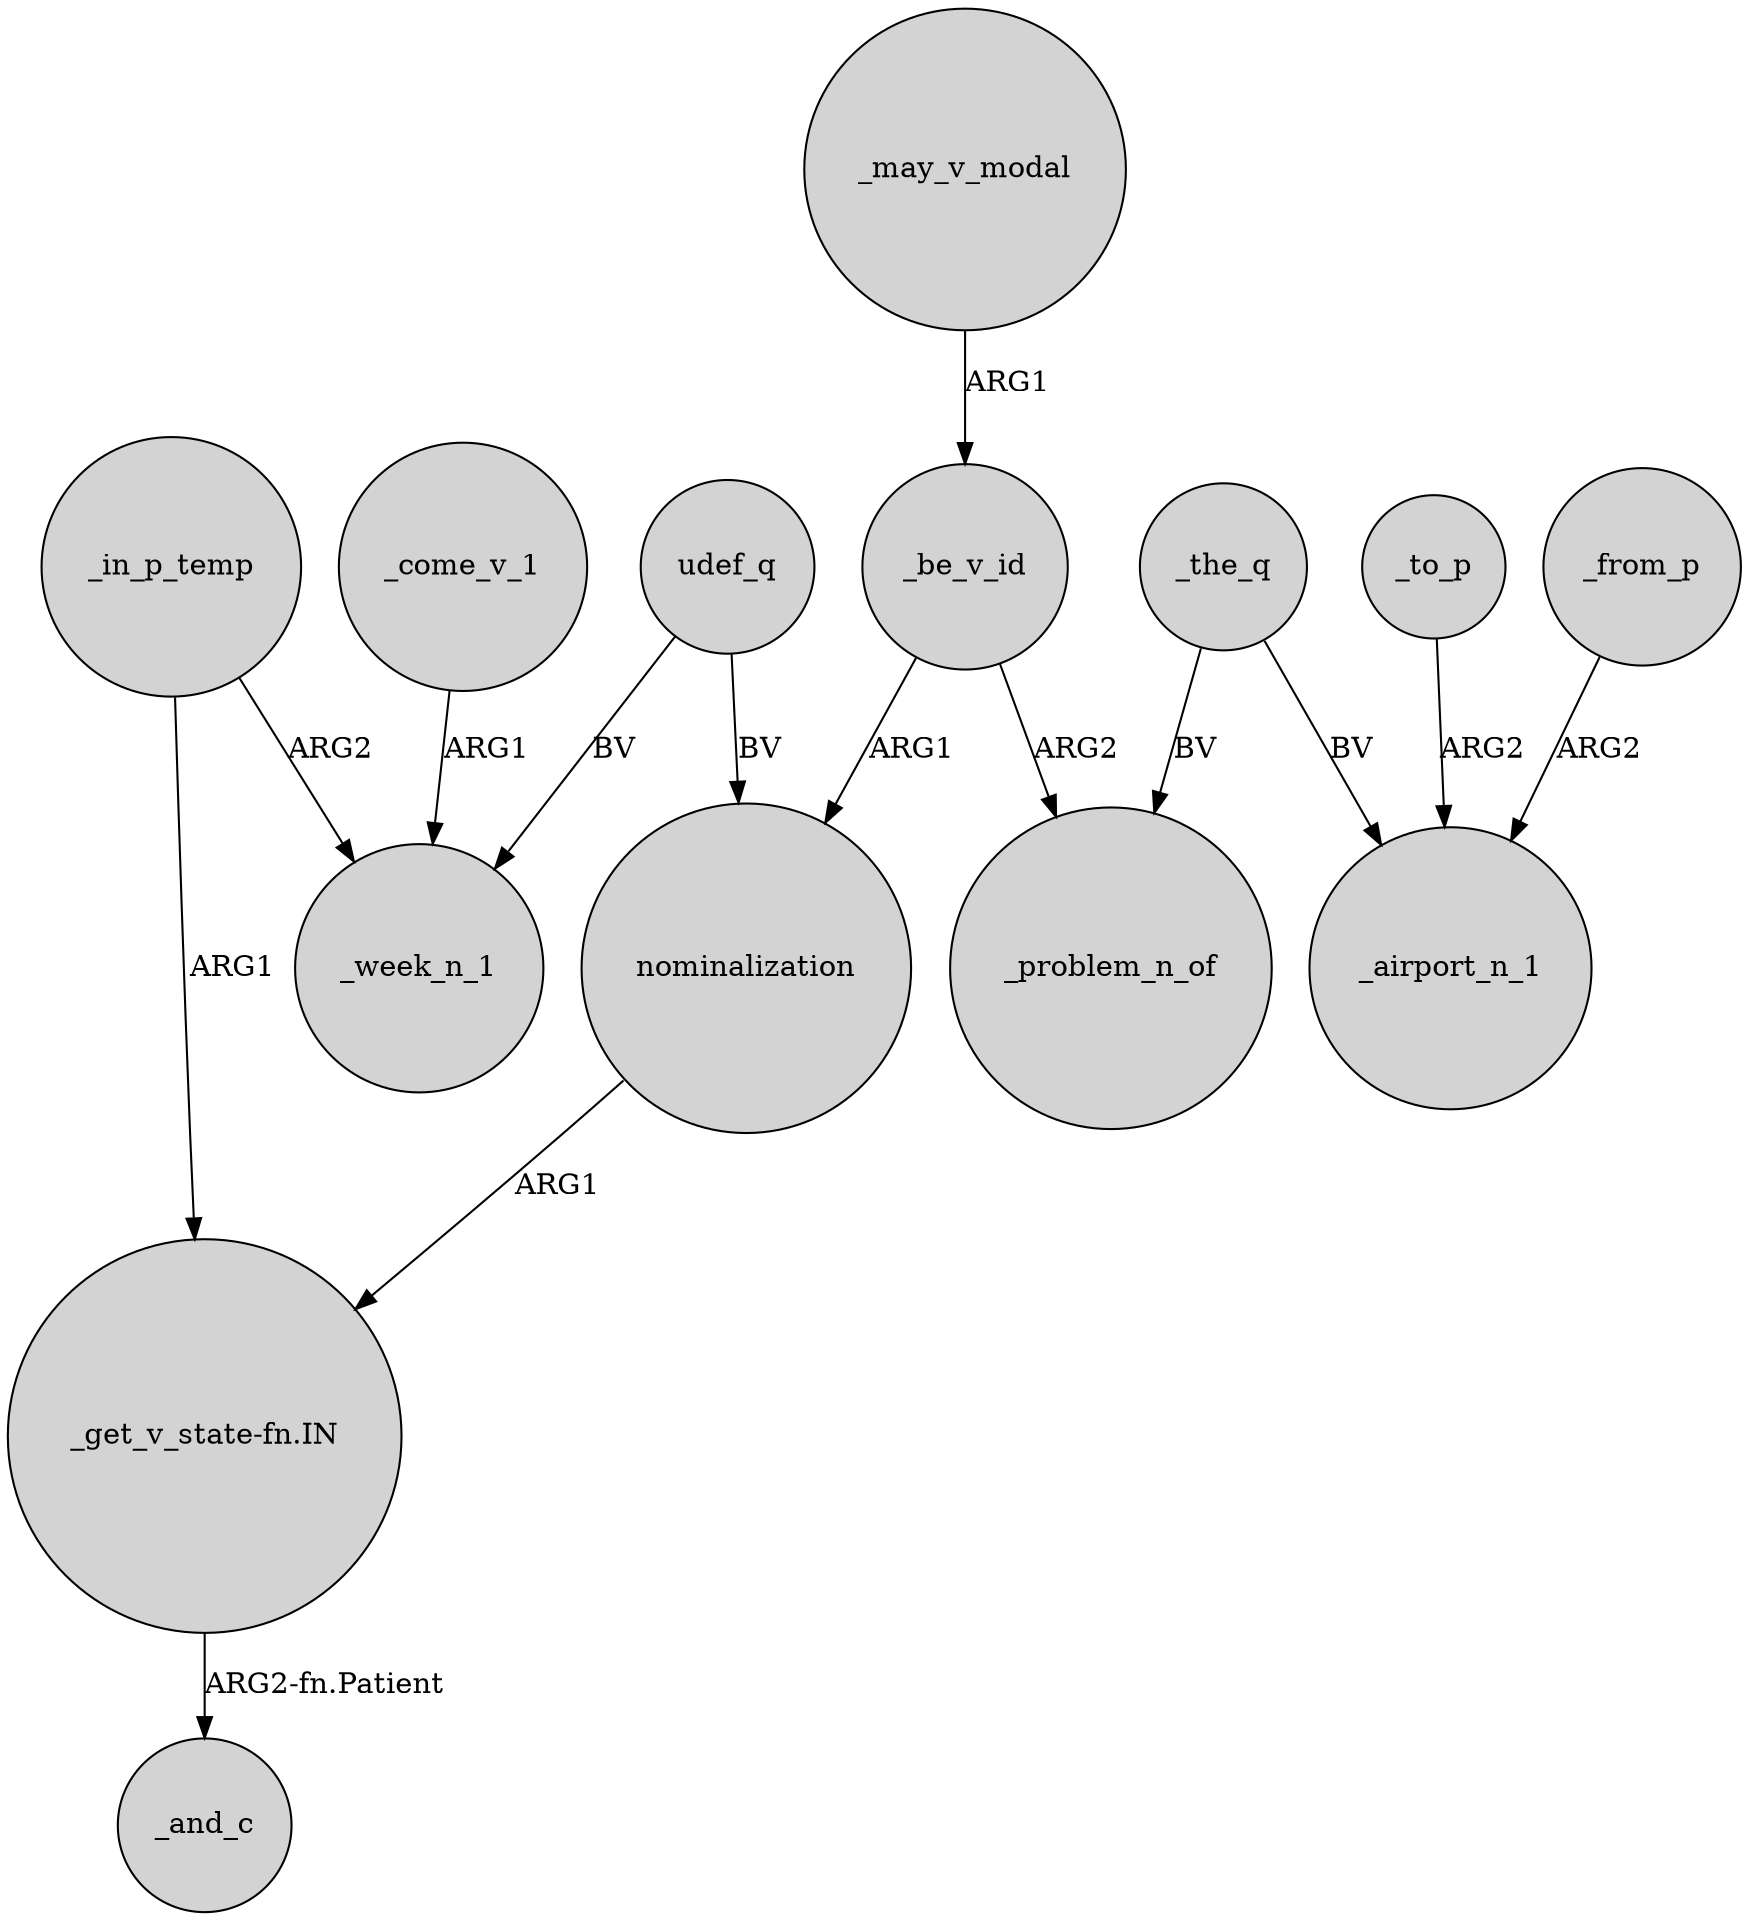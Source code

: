 digraph {
	node [shape=circle style=filled]
	_be_v_id -> nominalization [label=ARG1]
	_from_p -> _airport_n_1 [label=ARG2]
	_in_p_temp -> _week_n_1 [label=ARG2]
	"_get_v_state-fn.IN" -> _and_c [label="ARG2-fn.Patient"]
	_come_v_1 -> _week_n_1 [label=ARG1]
	udef_q -> _week_n_1 [label=BV]
	_the_q -> _airport_n_1 [label=BV]
	_in_p_temp -> "_get_v_state-fn.IN" [label=ARG1]
	nominalization -> "_get_v_state-fn.IN" [label=ARG1]
	_may_v_modal -> _be_v_id [label=ARG1]
	_be_v_id -> _problem_n_of [label=ARG2]
	udef_q -> nominalization [label=BV]
	_the_q -> _problem_n_of [label=BV]
	_to_p -> _airport_n_1 [label=ARG2]
}
